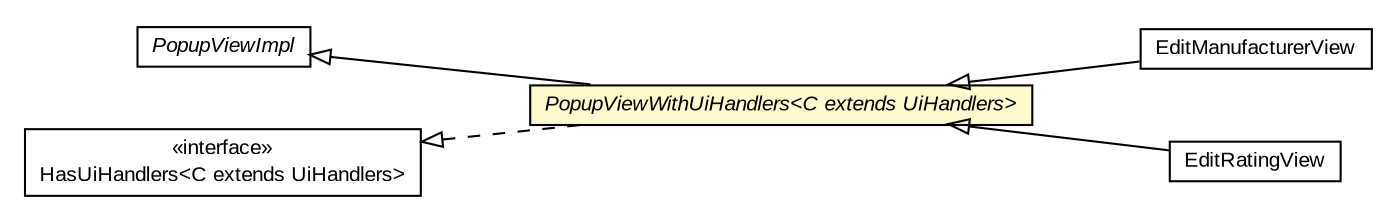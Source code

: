 #!/usr/local/bin/dot
#
# Class diagram 
# Generated by UMLGraph version R5_6-24-gf6e263 (http://www.umlgraph.org/)
#

digraph G {
	edge [fontname="arial",fontsize=10,labelfontname="arial",labelfontsize=10];
	node [fontname="arial",fontsize=10,shape=plaintext];
	nodesep=0.25;
	ranksep=0.5;
	rankdir=LR;
	// com.gwtplatform.mvp.client.PopupViewWithUiHandlers<C extends com.gwtplatform.mvp.client.UiHandlers>
	c392241 [label=<<table title="com.gwtplatform.mvp.client.PopupViewWithUiHandlers" border="0" cellborder="1" cellspacing="0" cellpadding="2" port="p" bgcolor="lemonChiffon" href="./PopupViewWithUiHandlers.html">
		<tr><td><table border="0" cellspacing="0" cellpadding="1">
<tr><td align="center" balign="center"><font face="arial italic"> PopupViewWithUiHandlers&lt;C extends UiHandlers&gt; </font></td></tr>
		</table></td></tr>
		</table>>, URL="./PopupViewWithUiHandlers.html", fontname="arial", fontcolor="black", fontsize=10.0];
	// com.gwtplatform.mvp.client.PopupViewImpl
	c392242 [label=<<table title="com.gwtplatform.mvp.client.PopupViewImpl" border="0" cellborder="1" cellspacing="0" cellpadding="2" port="p" href="./PopupViewImpl.html">
		<tr><td><table border="0" cellspacing="0" cellpadding="1">
<tr><td align="center" balign="center"><font face="arial italic"> PopupViewImpl </font></td></tr>
		</table></td></tr>
		</table>>, URL="./PopupViewImpl.html", fontname="arial", fontcolor="black", fontsize=10.0];
	// com.gwtplatform.mvp.client.HasUiHandlers<C extends com.gwtplatform.mvp.client.UiHandlers>
	c392245 [label=<<table title="com.gwtplatform.mvp.client.HasUiHandlers" border="0" cellborder="1" cellspacing="0" cellpadding="2" port="p" href="./HasUiHandlers.html">
		<tr><td><table border="0" cellspacing="0" cellpadding="1">
<tr><td align="center" balign="center"> &#171;interface&#187; </td></tr>
<tr><td align="center" balign="center"> HasUiHandlers&lt;C extends UiHandlers&gt; </td></tr>
		</table></td></tr>
		</table>>, URL="./HasUiHandlers.html", fontname="arial", fontcolor="black", fontsize=10.0];
	// com.gwtplatform.carstore.client.application.manufacturer.ui.EditManufacturerView
	c392606 [label=<<table title="com.gwtplatform.carstore.client.application.manufacturer.ui.EditManufacturerView" border="0" cellborder="1" cellspacing="0" cellpadding="2" port="p" href="../../carstore/client/application/manufacturer/ui/EditManufacturerView.html">
		<tr><td><table border="0" cellspacing="0" cellpadding="1">
<tr><td align="center" balign="center"> EditManufacturerView </td></tr>
		</table></td></tr>
		</table>>, URL="../../carstore/client/application/manufacturer/ui/EditManufacturerView.html", fontname="arial", fontcolor="black", fontsize=10.0];
	// com.gwtplatform.carstore.client.application.rating.ui.EditRatingView
	c392628 [label=<<table title="com.gwtplatform.carstore.client.application.rating.ui.EditRatingView" border="0" cellborder="1" cellspacing="0" cellpadding="2" port="p" href="../../carstore/client/application/rating/ui/EditRatingView.html">
		<tr><td><table border="0" cellspacing="0" cellpadding="1">
<tr><td align="center" balign="center"> EditRatingView </td></tr>
		</table></td></tr>
		</table>>, URL="../../carstore/client/application/rating/ui/EditRatingView.html", fontname="arial", fontcolor="black", fontsize=10.0];
	//com.gwtplatform.mvp.client.PopupViewWithUiHandlers<C extends com.gwtplatform.mvp.client.UiHandlers> extends com.gwtplatform.mvp.client.PopupViewImpl
	c392242:p -> c392241:p [dir=back,arrowtail=empty];
	//com.gwtplatform.mvp.client.PopupViewWithUiHandlers<C extends com.gwtplatform.mvp.client.UiHandlers> implements com.gwtplatform.mvp.client.HasUiHandlers<C extends com.gwtplatform.mvp.client.UiHandlers>
	c392245:p -> c392241:p [dir=back,arrowtail=empty,style=dashed];
	//com.gwtplatform.carstore.client.application.manufacturer.ui.EditManufacturerView extends com.gwtplatform.mvp.client.PopupViewWithUiHandlers<com.gwtplatform.carstore.client.application.manufacturer.ui.EditManufacturerUiHandlers>
	c392241:p -> c392606:p [dir=back,arrowtail=empty];
	//com.gwtplatform.carstore.client.application.rating.ui.EditRatingView extends com.gwtplatform.mvp.client.PopupViewWithUiHandlers<com.gwtplatform.carstore.client.application.rating.ui.EditRatingUiHandlers>
	c392241:p -> c392628:p [dir=back,arrowtail=empty];
}

